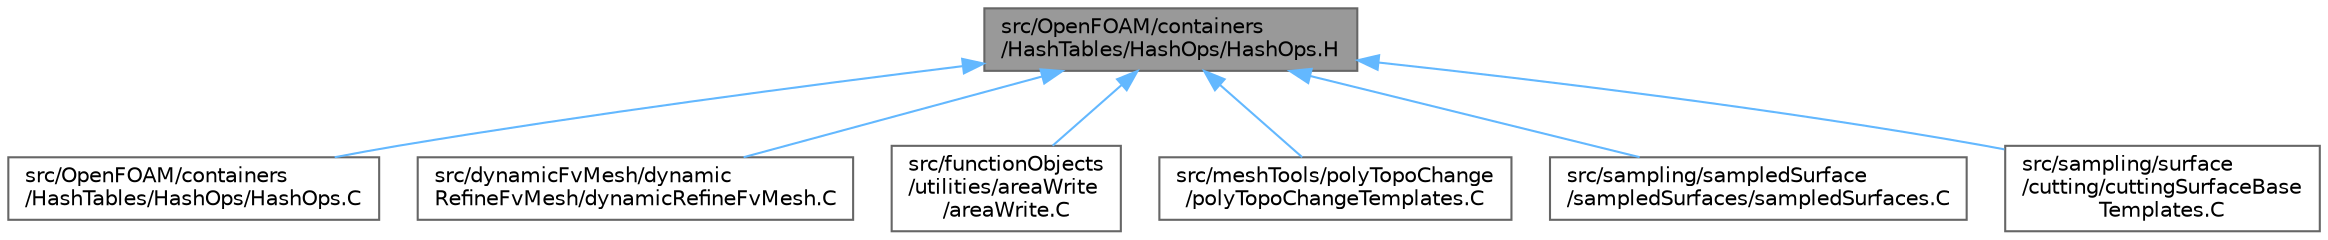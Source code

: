 digraph "src/OpenFOAM/containers/HashTables/HashOps/HashOps.H"
{
 // LATEX_PDF_SIZE
  bgcolor="transparent";
  edge [fontname=Helvetica,fontsize=10,labelfontname=Helvetica,labelfontsize=10];
  node [fontname=Helvetica,fontsize=10,shape=box,height=0.2,width=0.4];
  Node1 [id="Node000001",label="src/OpenFOAM/containers\l/HashTables/HashOps/HashOps.H",height=0.2,width=0.4,color="gray40", fillcolor="grey60", style="filled", fontcolor="black",tooltip=" "];
  Node1 -> Node2 [id="edge1_Node000001_Node000002",dir="back",color="steelblue1",style="solid",tooltip=" "];
  Node2 [id="Node000002",label="src/OpenFOAM/containers\l/HashTables/HashOps/HashOps.C",height=0.2,width=0.4,color="grey40", fillcolor="white", style="filled",URL="$HashOps_8C.html",tooltip=" "];
  Node1 -> Node3 [id="edge2_Node000001_Node000003",dir="back",color="steelblue1",style="solid",tooltip=" "];
  Node3 [id="Node000003",label="src/dynamicFvMesh/dynamic\lRefineFvMesh/dynamicRefineFvMesh.C",height=0.2,width=0.4,color="grey40", fillcolor="white", style="filled",URL="$dynamicRefineFvMesh_8C.html",tooltip=" "];
  Node1 -> Node4 [id="edge3_Node000001_Node000004",dir="back",color="steelblue1",style="solid",tooltip=" "];
  Node4 [id="Node000004",label="src/functionObjects\l/utilities/areaWrite\l/areaWrite.C",height=0.2,width=0.4,color="grey40", fillcolor="white", style="filled",URL="$areaWrite_8C.html",tooltip=" "];
  Node1 -> Node5 [id="edge4_Node000001_Node000005",dir="back",color="steelblue1",style="solid",tooltip=" "];
  Node5 [id="Node000005",label="src/meshTools/polyTopoChange\l/polyTopoChangeTemplates.C",height=0.2,width=0.4,color="grey40", fillcolor="white", style="filled",URL="$polyTopoChangeTemplates_8C.html",tooltip=" "];
  Node1 -> Node6 [id="edge5_Node000001_Node000006",dir="back",color="steelblue1",style="solid",tooltip=" "];
  Node6 [id="Node000006",label="src/sampling/sampledSurface\l/sampledSurfaces/sampledSurfaces.C",height=0.2,width=0.4,color="grey40", fillcolor="white", style="filled",URL="$sampledSurfaces_8C.html",tooltip=" "];
  Node1 -> Node7 [id="edge6_Node000001_Node000007",dir="back",color="steelblue1",style="solid",tooltip=" "];
  Node7 [id="Node000007",label="src/sampling/surface\l/cutting/cuttingSurfaceBase\lTemplates.C",height=0.2,width=0.4,color="grey40", fillcolor="white", style="filled",URL="$cuttingSurfaceBaseTemplates_8C.html",tooltip=" "];
}

